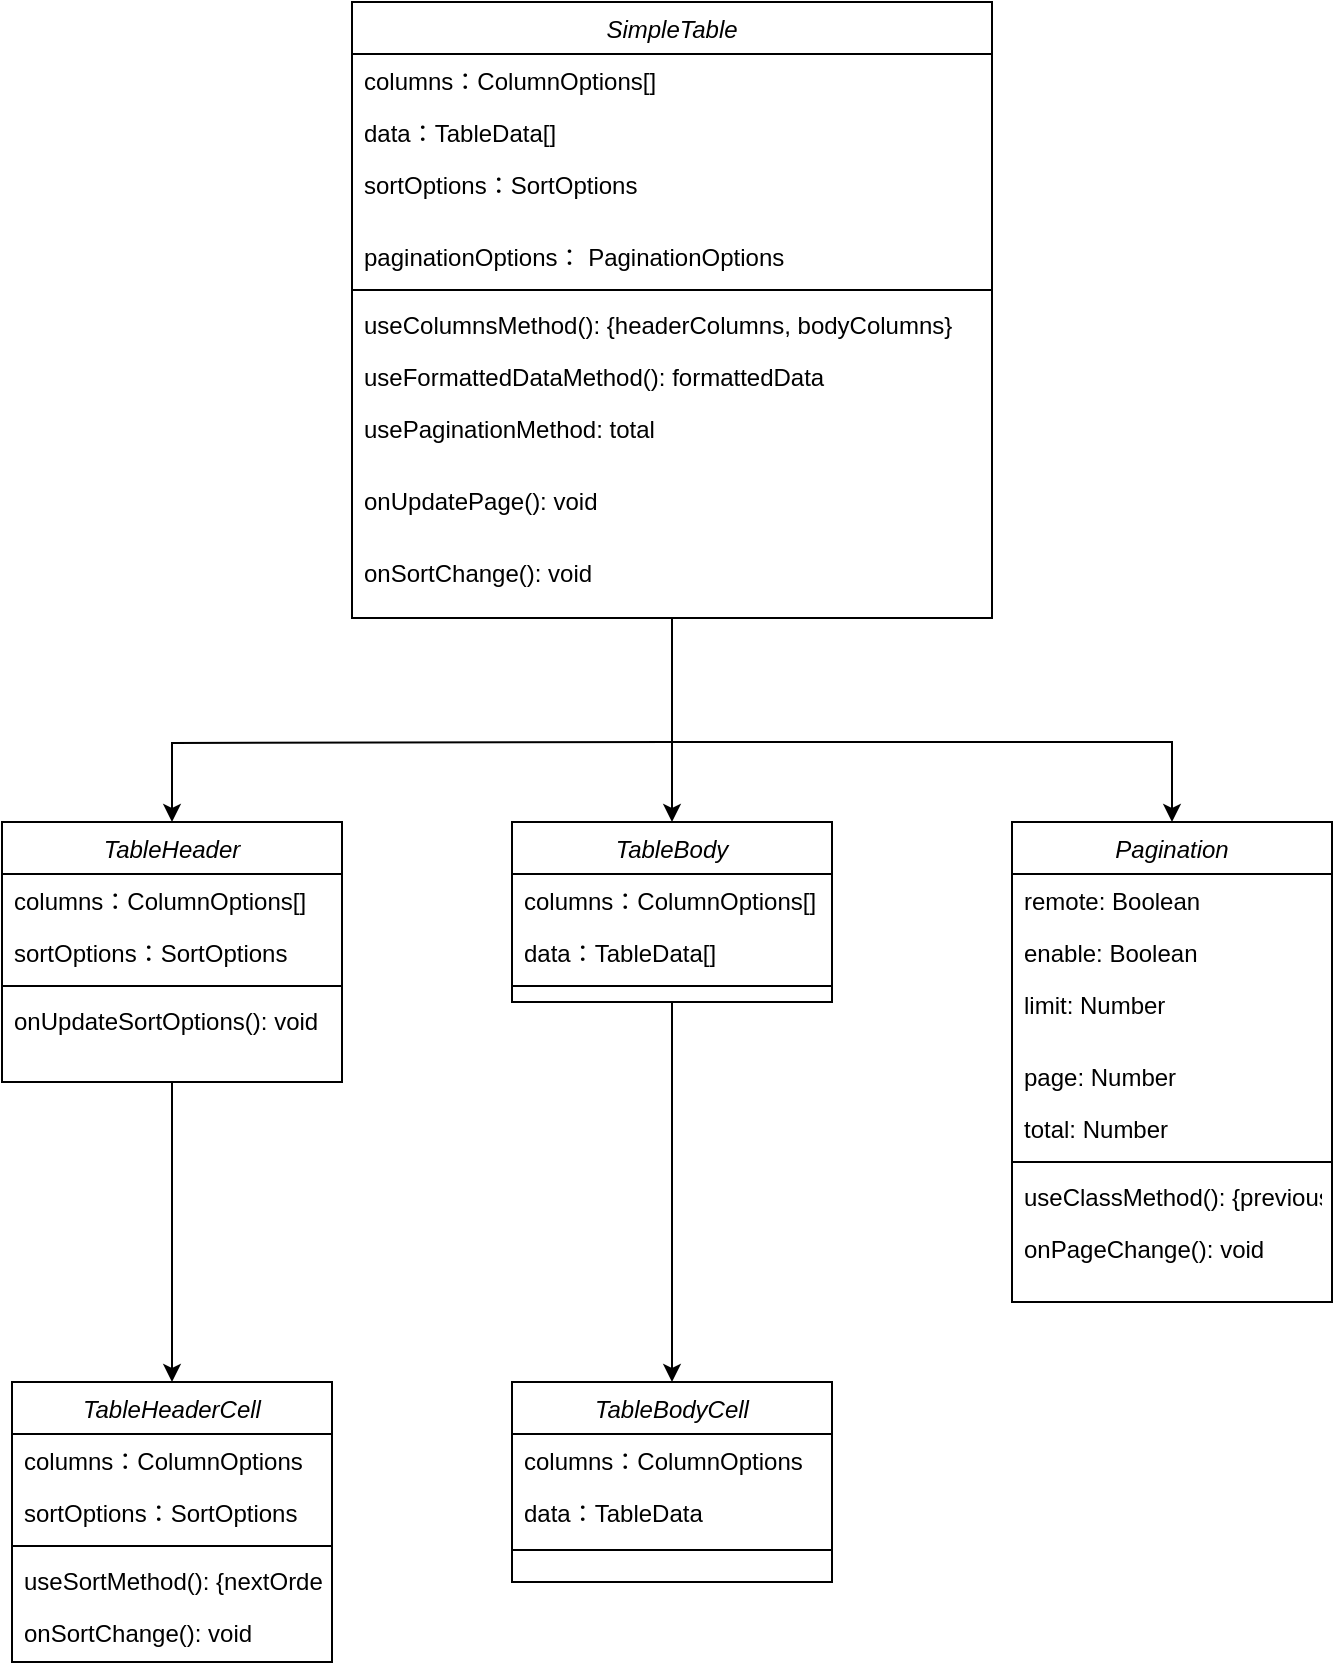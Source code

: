 <mxfile version="14.6.13" type="device"><diagram id="C5RBs43oDa-KdzZeNtuy" name="Page-1"><mxGraphModel dx="1913" dy="626" grid="1" gridSize="10" guides="1" tooltips="1" connect="1" arrows="1" fold="1" page="1" pageScale="1" pageWidth="827" pageHeight="1169" math="0" shadow="0"><root><mxCell id="WIyWlLk6GJQsqaUBKTNV-0"/><mxCell id="WIyWlLk6GJQsqaUBKTNV-1" parent="WIyWlLk6GJQsqaUBKTNV-0"/><mxCell id="QkN5-t4sgIfs69T5D3h6-24" value="" style="edgeStyle=orthogonalEdgeStyle;rounded=0;orthogonalLoop=1;jettySize=auto;html=1;" edge="1" parent="WIyWlLk6GJQsqaUBKTNV-1" source="zkfFHV4jXpPFQw0GAbJ--0" target="QkN5-t4sgIfs69T5D3h6-13"><mxGeometry relative="1" as="geometry"><Array as="points"><mxPoint x="300" y="500"/><mxPoint x="300" y="500"/></Array></mxGeometry></mxCell><mxCell id="QkN5-t4sgIfs69T5D3h6-36" value="" style="edgeStyle=orthogonalEdgeStyle;rounded=0;orthogonalLoop=1;jettySize=auto;html=1;" edge="1" parent="WIyWlLk6GJQsqaUBKTNV-1" source="zkfFHV4jXpPFQw0GAbJ--0" target="QkN5-t4sgIfs69T5D3h6-25"><mxGeometry relative="1" as="geometry"><Array as="points"><mxPoint x="300" y="480"/><mxPoint x="550" y="480"/></Array></mxGeometry></mxCell><mxCell id="QkN5-t4sgIfs69T5D3h6-51" value="" style="edgeStyle=orthogonalEdgeStyle;rounded=0;orthogonalLoop=1;jettySize=auto;html=1;" edge="1" parent="WIyWlLk6GJQsqaUBKTNV-1" target="QkN5-t4sgIfs69T5D3h6-39"><mxGeometry relative="1" as="geometry"><mxPoint x="300" y="480" as="sourcePoint"/></mxGeometry></mxCell><mxCell id="zkfFHV4jXpPFQw0GAbJ--0" value="SimpleTable" style="swimlane;fontStyle=2;align=center;verticalAlign=top;childLayout=stackLayout;horizontal=1;startSize=26;horizontalStack=0;resizeParent=1;resizeLast=0;collapsible=1;marginBottom=0;rounded=0;shadow=0;strokeWidth=1;" parent="WIyWlLk6GJQsqaUBKTNV-1" vertex="1"><mxGeometry x="140" y="110" width="320" height="308" as="geometry"><mxRectangle x="230" y="140" width="160" height="26" as="alternateBounds"/></mxGeometry></mxCell><mxCell id="zkfFHV4jXpPFQw0GAbJ--1" value="columns：ColumnOptions[]" style="text;align=left;verticalAlign=top;spacingLeft=4;spacingRight=4;overflow=hidden;rotatable=0;points=[[0,0.5],[1,0.5]];portConstraint=eastwest;" parent="zkfFHV4jXpPFQw0GAbJ--0" vertex="1"><mxGeometry y="26" width="320" height="26" as="geometry"/></mxCell><mxCell id="zkfFHV4jXpPFQw0GAbJ--2" value="data：TableData[]" style="text;align=left;verticalAlign=top;spacingLeft=4;spacingRight=4;overflow=hidden;rotatable=0;points=[[0,0.5],[1,0.5]];portConstraint=eastwest;rounded=0;shadow=0;html=0;" parent="zkfFHV4jXpPFQw0GAbJ--0" vertex="1"><mxGeometry y="52" width="320" height="26" as="geometry"/></mxCell><mxCell id="QkN5-t4sgIfs69T5D3h6-12" value="sortOptions：SortOptions" style="text;align=left;verticalAlign=top;spacingLeft=4;spacingRight=4;overflow=hidden;rotatable=0;points=[[0,0.5],[1,0.5]];portConstraint=eastwest;" vertex="1" parent="zkfFHV4jXpPFQw0GAbJ--0"><mxGeometry y="78" width="320" height="36" as="geometry"/></mxCell><mxCell id="zkfFHV4jXpPFQw0GAbJ--3" value="paginationOptions： PaginationOptions" style="text;align=left;verticalAlign=top;spacingLeft=4;spacingRight=4;overflow=hidden;rotatable=0;points=[[0,0.5],[1,0.5]];portConstraint=eastwest;rounded=0;shadow=0;html=0;" parent="zkfFHV4jXpPFQw0GAbJ--0" vertex="1"><mxGeometry y="114" width="320" height="26" as="geometry"/></mxCell><mxCell id="zkfFHV4jXpPFQw0GAbJ--4" value="" style="line;html=1;strokeWidth=1;align=left;verticalAlign=middle;spacingTop=-1;spacingLeft=3;spacingRight=3;rotatable=0;labelPosition=right;points=[];portConstraint=eastwest;" parent="zkfFHV4jXpPFQw0GAbJ--0" vertex="1"><mxGeometry y="140" width="320" height="8" as="geometry"/></mxCell><mxCell id="zkfFHV4jXpPFQw0GAbJ--5" value="useColumnsMethod(): {headerColumns, bodyColumns}" style="text;align=left;verticalAlign=top;spacingLeft=4;spacingRight=4;overflow=hidden;rotatable=0;points=[[0,0.5],[1,0.5]];portConstraint=eastwest;" parent="zkfFHV4jXpPFQw0GAbJ--0" vertex="1"><mxGeometry y="148" width="320" height="26" as="geometry"/></mxCell><mxCell id="QkN5-t4sgIfs69T5D3h6-9" value="useFormattedDataMethod(): formattedData" style="text;align=left;verticalAlign=top;spacingLeft=4;spacingRight=4;overflow=hidden;rotatable=0;points=[[0,0.5],[1,0.5]];portConstraint=eastwest;" vertex="1" parent="zkfFHV4jXpPFQw0GAbJ--0"><mxGeometry y="174" width="320" height="26" as="geometry"/></mxCell><mxCell id="QkN5-t4sgIfs69T5D3h6-8" value="usePaginationMethod: total" style="text;align=left;verticalAlign=top;spacingLeft=4;spacingRight=4;overflow=hidden;rotatable=0;points=[[0,0.5],[1,0.5]];portConstraint=eastwest;" vertex="1" parent="zkfFHV4jXpPFQw0GAbJ--0"><mxGeometry y="200" width="320" height="36" as="geometry"/></mxCell><mxCell id="QkN5-t4sgIfs69T5D3h6-10" value="onUpdatePage(): void" style="text;align=left;verticalAlign=top;spacingLeft=4;spacingRight=4;overflow=hidden;rotatable=0;points=[[0,0.5],[1,0.5]];portConstraint=eastwest;" vertex="1" parent="zkfFHV4jXpPFQw0GAbJ--0"><mxGeometry y="236" width="320" height="36" as="geometry"/></mxCell><mxCell id="QkN5-t4sgIfs69T5D3h6-11" value="onSortChange(): void&#10;" style="text;align=left;verticalAlign=top;spacingLeft=4;spacingRight=4;overflow=hidden;rotatable=0;points=[[0,0.5],[1,0.5]];portConstraint=eastwest;" vertex="1" parent="zkfFHV4jXpPFQw0GAbJ--0"><mxGeometry y="272" width="320" height="36" as="geometry"/></mxCell><mxCell id="QkN5-t4sgIfs69T5D3h6-76" value="" style="edgeStyle=orthogonalEdgeStyle;rounded=0;orthogonalLoop=1;jettySize=auto;html=1;" edge="1" parent="WIyWlLk6GJQsqaUBKTNV-1" source="QkN5-t4sgIfs69T5D3h6-13" target="QkN5-t4sgIfs69T5D3h6-65"><mxGeometry relative="1" as="geometry"/></mxCell><mxCell id="QkN5-t4sgIfs69T5D3h6-13" value="TableBody" style="swimlane;fontStyle=2;align=center;verticalAlign=top;childLayout=stackLayout;horizontal=1;startSize=26;horizontalStack=0;resizeParent=1;resizeLast=0;collapsible=1;marginBottom=0;rounded=0;shadow=0;strokeWidth=1;" vertex="1" parent="WIyWlLk6GJQsqaUBKTNV-1"><mxGeometry x="220" y="520" width="160" height="90" as="geometry"><mxRectangle x="230" y="140" width="160" height="26" as="alternateBounds"/></mxGeometry></mxCell><mxCell id="QkN5-t4sgIfs69T5D3h6-14" value="columns：ColumnOptions[]" style="text;align=left;verticalAlign=top;spacingLeft=4;spacingRight=4;overflow=hidden;rotatable=0;points=[[0,0.5],[1,0.5]];portConstraint=eastwest;" vertex="1" parent="QkN5-t4sgIfs69T5D3h6-13"><mxGeometry y="26" width="160" height="26" as="geometry"/></mxCell><mxCell id="QkN5-t4sgIfs69T5D3h6-15" value="data：TableData[]" style="text;align=left;verticalAlign=top;spacingLeft=4;spacingRight=4;overflow=hidden;rotatable=0;points=[[0,0.5],[1,0.5]];portConstraint=eastwest;rounded=0;shadow=0;html=0;" vertex="1" parent="QkN5-t4sgIfs69T5D3h6-13"><mxGeometry y="52" width="160" height="26" as="geometry"/></mxCell><mxCell id="QkN5-t4sgIfs69T5D3h6-18" value="" style="line;html=1;strokeWidth=1;align=left;verticalAlign=middle;spacingTop=-1;spacingLeft=3;spacingRight=3;rotatable=0;labelPosition=right;points=[];portConstraint=eastwest;" vertex="1" parent="QkN5-t4sgIfs69T5D3h6-13"><mxGeometry y="78" width="160" height="8" as="geometry"/></mxCell><mxCell id="QkN5-t4sgIfs69T5D3h6-25" value="Pagination" style="swimlane;fontStyle=2;align=center;verticalAlign=top;childLayout=stackLayout;horizontal=1;startSize=26;horizontalStack=0;resizeParent=1;resizeLast=0;collapsible=1;marginBottom=0;rounded=0;shadow=0;strokeWidth=1;" vertex="1" parent="WIyWlLk6GJQsqaUBKTNV-1"><mxGeometry x="470" y="520" width="160" height="240" as="geometry"><mxRectangle x="230" y="140" width="160" height="26" as="alternateBounds"/></mxGeometry></mxCell><mxCell id="QkN5-t4sgIfs69T5D3h6-26" value="remote: Boolean" style="text;align=left;verticalAlign=top;spacingLeft=4;spacingRight=4;overflow=hidden;rotatable=0;points=[[0,0.5],[1,0.5]];portConstraint=eastwest;" vertex="1" parent="QkN5-t4sgIfs69T5D3h6-25"><mxGeometry y="26" width="160" height="26" as="geometry"/></mxCell><mxCell id="QkN5-t4sgIfs69T5D3h6-27" value="enable: Boolean" style="text;align=left;verticalAlign=top;spacingLeft=4;spacingRight=4;overflow=hidden;rotatable=0;points=[[0,0.5],[1,0.5]];portConstraint=eastwest;rounded=0;shadow=0;html=0;" vertex="1" parent="QkN5-t4sgIfs69T5D3h6-25"><mxGeometry y="52" width="160" height="26" as="geometry"/></mxCell><mxCell id="QkN5-t4sgIfs69T5D3h6-28" value="limit: Number" style="text;align=left;verticalAlign=top;spacingLeft=4;spacingRight=4;overflow=hidden;rotatable=0;points=[[0,0.5],[1,0.5]];portConstraint=eastwest;" vertex="1" parent="QkN5-t4sgIfs69T5D3h6-25"><mxGeometry y="78" width="160" height="36" as="geometry"/></mxCell><mxCell id="QkN5-t4sgIfs69T5D3h6-29" value="page: Number" style="text;align=left;verticalAlign=top;spacingLeft=4;spacingRight=4;overflow=hidden;rotatable=0;points=[[0,0.5],[1,0.5]];portConstraint=eastwest;rounded=0;shadow=0;html=0;" vertex="1" parent="QkN5-t4sgIfs69T5D3h6-25"><mxGeometry y="114" width="160" height="26" as="geometry"/></mxCell><mxCell id="QkN5-t4sgIfs69T5D3h6-77" value="total: Number" style="text;align=left;verticalAlign=top;spacingLeft=4;spacingRight=4;overflow=hidden;rotatable=0;points=[[0,0.5],[1,0.5]];portConstraint=eastwest;rounded=0;shadow=0;html=0;" vertex="1" parent="QkN5-t4sgIfs69T5D3h6-25"><mxGeometry y="140" width="160" height="26" as="geometry"/></mxCell><mxCell id="QkN5-t4sgIfs69T5D3h6-30" value="" style="line;html=1;strokeWidth=1;align=left;verticalAlign=middle;spacingTop=-1;spacingLeft=3;spacingRight=3;rotatable=0;labelPosition=right;points=[];portConstraint=eastwest;" vertex="1" parent="QkN5-t4sgIfs69T5D3h6-25"><mxGeometry y="166" width="160" height="8" as="geometry"/></mxCell><mxCell id="QkN5-t4sgIfs69T5D3h6-31" value="useClassMethod(): {previousCls, nextCls}" style="text;align=left;verticalAlign=top;spacingLeft=4;spacingRight=4;overflow=hidden;rotatable=0;points=[[0,0.5],[1,0.5]];portConstraint=eastwest;" vertex="1" parent="QkN5-t4sgIfs69T5D3h6-25"><mxGeometry y="174" width="160" height="26" as="geometry"/></mxCell><mxCell id="QkN5-t4sgIfs69T5D3h6-32" value="onPageChange(): void&#10;" style="text;align=left;verticalAlign=top;spacingLeft=4;spacingRight=4;overflow=hidden;rotatable=0;points=[[0,0.5],[1,0.5]];portConstraint=eastwest;" vertex="1" parent="QkN5-t4sgIfs69T5D3h6-25"><mxGeometry y="200" width="160" height="26" as="geometry"/></mxCell><mxCell id="QkN5-t4sgIfs69T5D3h6-64" value="" style="edgeStyle=orthogonalEdgeStyle;rounded=0;orthogonalLoop=1;jettySize=auto;html=1;" edge="1" parent="WIyWlLk6GJQsqaUBKTNV-1" source="QkN5-t4sgIfs69T5D3h6-39" target="QkN5-t4sgIfs69T5D3h6-52"><mxGeometry relative="1" as="geometry"/></mxCell><mxCell id="QkN5-t4sgIfs69T5D3h6-39" value="TableHeader" style="swimlane;fontStyle=2;align=center;verticalAlign=top;childLayout=stackLayout;horizontal=1;startSize=26;horizontalStack=0;resizeParent=1;resizeLast=0;collapsible=1;marginBottom=0;rounded=0;shadow=0;strokeWidth=1;" vertex="1" parent="WIyWlLk6GJQsqaUBKTNV-1"><mxGeometry x="-35" y="520" width="170" height="130" as="geometry"><mxRectangle x="230" y="140" width="160" height="26" as="alternateBounds"/></mxGeometry></mxCell><mxCell id="QkN5-t4sgIfs69T5D3h6-40" value="columns：ColumnOptions[]" style="text;align=left;verticalAlign=top;spacingLeft=4;spacingRight=4;overflow=hidden;rotatable=0;points=[[0,0.5],[1,0.5]];portConstraint=eastwest;" vertex="1" parent="QkN5-t4sgIfs69T5D3h6-39"><mxGeometry y="26" width="170" height="26" as="geometry"/></mxCell><mxCell id="QkN5-t4sgIfs69T5D3h6-41" value="sortOptions：SortOptions" style="text;align=left;verticalAlign=top;spacingLeft=4;spacingRight=4;overflow=hidden;rotatable=0;points=[[0,0.5],[1,0.5]];portConstraint=eastwest;rounded=0;shadow=0;html=0;" vertex="1" parent="QkN5-t4sgIfs69T5D3h6-39"><mxGeometry y="52" width="170" height="26" as="geometry"/></mxCell><mxCell id="QkN5-t4sgIfs69T5D3h6-45" value="" style="line;html=1;strokeWidth=1;align=left;verticalAlign=middle;spacingTop=-1;spacingLeft=3;spacingRight=3;rotatable=0;labelPosition=right;points=[];portConstraint=eastwest;" vertex="1" parent="QkN5-t4sgIfs69T5D3h6-39"><mxGeometry y="78" width="170" height="8" as="geometry"/></mxCell><mxCell id="QkN5-t4sgIfs69T5D3h6-46" value="onUpdateSortOptions(): void" style="text;align=left;verticalAlign=top;spacingLeft=4;spacingRight=4;overflow=hidden;rotatable=0;points=[[0,0.5],[1,0.5]];portConstraint=eastwest;" vertex="1" parent="QkN5-t4sgIfs69T5D3h6-39"><mxGeometry y="86" width="170" height="26" as="geometry"/></mxCell><mxCell id="QkN5-t4sgIfs69T5D3h6-52" value="TableHeaderCell" style="swimlane;fontStyle=2;align=center;verticalAlign=top;childLayout=stackLayout;horizontal=1;startSize=26;horizontalStack=0;resizeParent=1;resizeLast=0;collapsible=1;marginBottom=0;rounded=0;shadow=0;strokeWidth=1;" vertex="1" parent="WIyWlLk6GJQsqaUBKTNV-1"><mxGeometry x="-30" y="800" width="160" height="140" as="geometry"><mxRectangle x="230" y="140" width="160" height="26" as="alternateBounds"/></mxGeometry></mxCell><mxCell id="QkN5-t4sgIfs69T5D3h6-53" value="columns：ColumnOptions" style="text;align=left;verticalAlign=top;spacingLeft=4;spacingRight=4;overflow=hidden;rotatable=0;points=[[0,0.5],[1,0.5]];portConstraint=eastwest;" vertex="1" parent="QkN5-t4sgIfs69T5D3h6-52"><mxGeometry y="26" width="160" height="26" as="geometry"/></mxCell><mxCell id="QkN5-t4sgIfs69T5D3h6-54" value="sortOptions：SortOptions" style="text;align=left;verticalAlign=top;spacingLeft=4;spacingRight=4;overflow=hidden;rotatable=0;points=[[0,0.5],[1,0.5]];portConstraint=eastwest;rounded=0;shadow=0;html=0;" vertex="1" parent="QkN5-t4sgIfs69T5D3h6-52"><mxGeometry y="52" width="160" height="26" as="geometry"/></mxCell><mxCell id="QkN5-t4sgIfs69T5D3h6-58" value="" style="line;html=1;strokeWidth=1;align=left;verticalAlign=middle;spacingTop=-1;spacingLeft=3;spacingRight=3;rotatable=0;labelPosition=right;points=[];portConstraint=eastwest;" vertex="1" parent="QkN5-t4sgIfs69T5D3h6-52"><mxGeometry y="78" width="160" height="8" as="geometry"/></mxCell><mxCell id="QkN5-t4sgIfs69T5D3h6-59" value="useSortMethod(): {nextOrder, sortCls}" style="text;align=left;verticalAlign=top;spacingLeft=4;spacingRight=4;overflow=hidden;rotatable=0;points=[[0,0.5],[1,0.5]];portConstraint=eastwest;" vertex="1" parent="QkN5-t4sgIfs69T5D3h6-52"><mxGeometry y="86" width="160" height="26" as="geometry"/></mxCell><mxCell id="QkN5-t4sgIfs69T5D3h6-60" value="onSortChange(): void" style="text;align=left;verticalAlign=top;spacingLeft=4;spacingRight=4;overflow=hidden;rotatable=0;points=[[0,0.5],[1,0.5]];portConstraint=eastwest;" vertex="1" parent="QkN5-t4sgIfs69T5D3h6-52"><mxGeometry y="112" width="160" height="26" as="geometry"/></mxCell><mxCell id="QkN5-t4sgIfs69T5D3h6-65" value="TableBodyCell" style="swimlane;fontStyle=2;align=center;verticalAlign=top;childLayout=stackLayout;horizontal=1;startSize=26;horizontalStack=0;resizeParent=1;resizeLast=0;collapsible=1;marginBottom=0;rounded=0;shadow=0;strokeWidth=1;" vertex="1" parent="WIyWlLk6GJQsqaUBKTNV-1"><mxGeometry x="220" y="800" width="160" height="100" as="geometry"><mxRectangle x="230" y="140" width="160" height="26" as="alternateBounds"/></mxGeometry></mxCell><mxCell id="QkN5-t4sgIfs69T5D3h6-66" value="columns：ColumnOptions" style="text;align=left;verticalAlign=top;spacingLeft=4;spacingRight=4;overflow=hidden;rotatable=0;points=[[0,0.5],[1,0.5]];portConstraint=eastwest;" vertex="1" parent="QkN5-t4sgIfs69T5D3h6-65"><mxGeometry y="26" width="160" height="26" as="geometry"/></mxCell><mxCell id="QkN5-t4sgIfs69T5D3h6-67" value="data：TableData" style="text;align=left;verticalAlign=top;spacingLeft=4;spacingRight=4;overflow=hidden;rotatable=0;points=[[0,0.5],[1,0.5]];portConstraint=eastwest;rounded=0;shadow=0;html=0;" vertex="1" parent="QkN5-t4sgIfs69T5D3h6-65"><mxGeometry y="52" width="160" height="28" as="geometry"/></mxCell><mxCell id="QkN5-t4sgIfs69T5D3h6-70" value="" style="line;html=1;strokeWidth=1;align=left;verticalAlign=middle;spacingTop=-1;spacingLeft=3;spacingRight=3;rotatable=0;labelPosition=right;points=[];portConstraint=eastwest;" vertex="1" parent="QkN5-t4sgIfs69T5D3h6-65"><mxGeometry y="80" width="160" height="8" as="geometry"/></mxCell></root></mxGraphModel></diagram></mxfile>